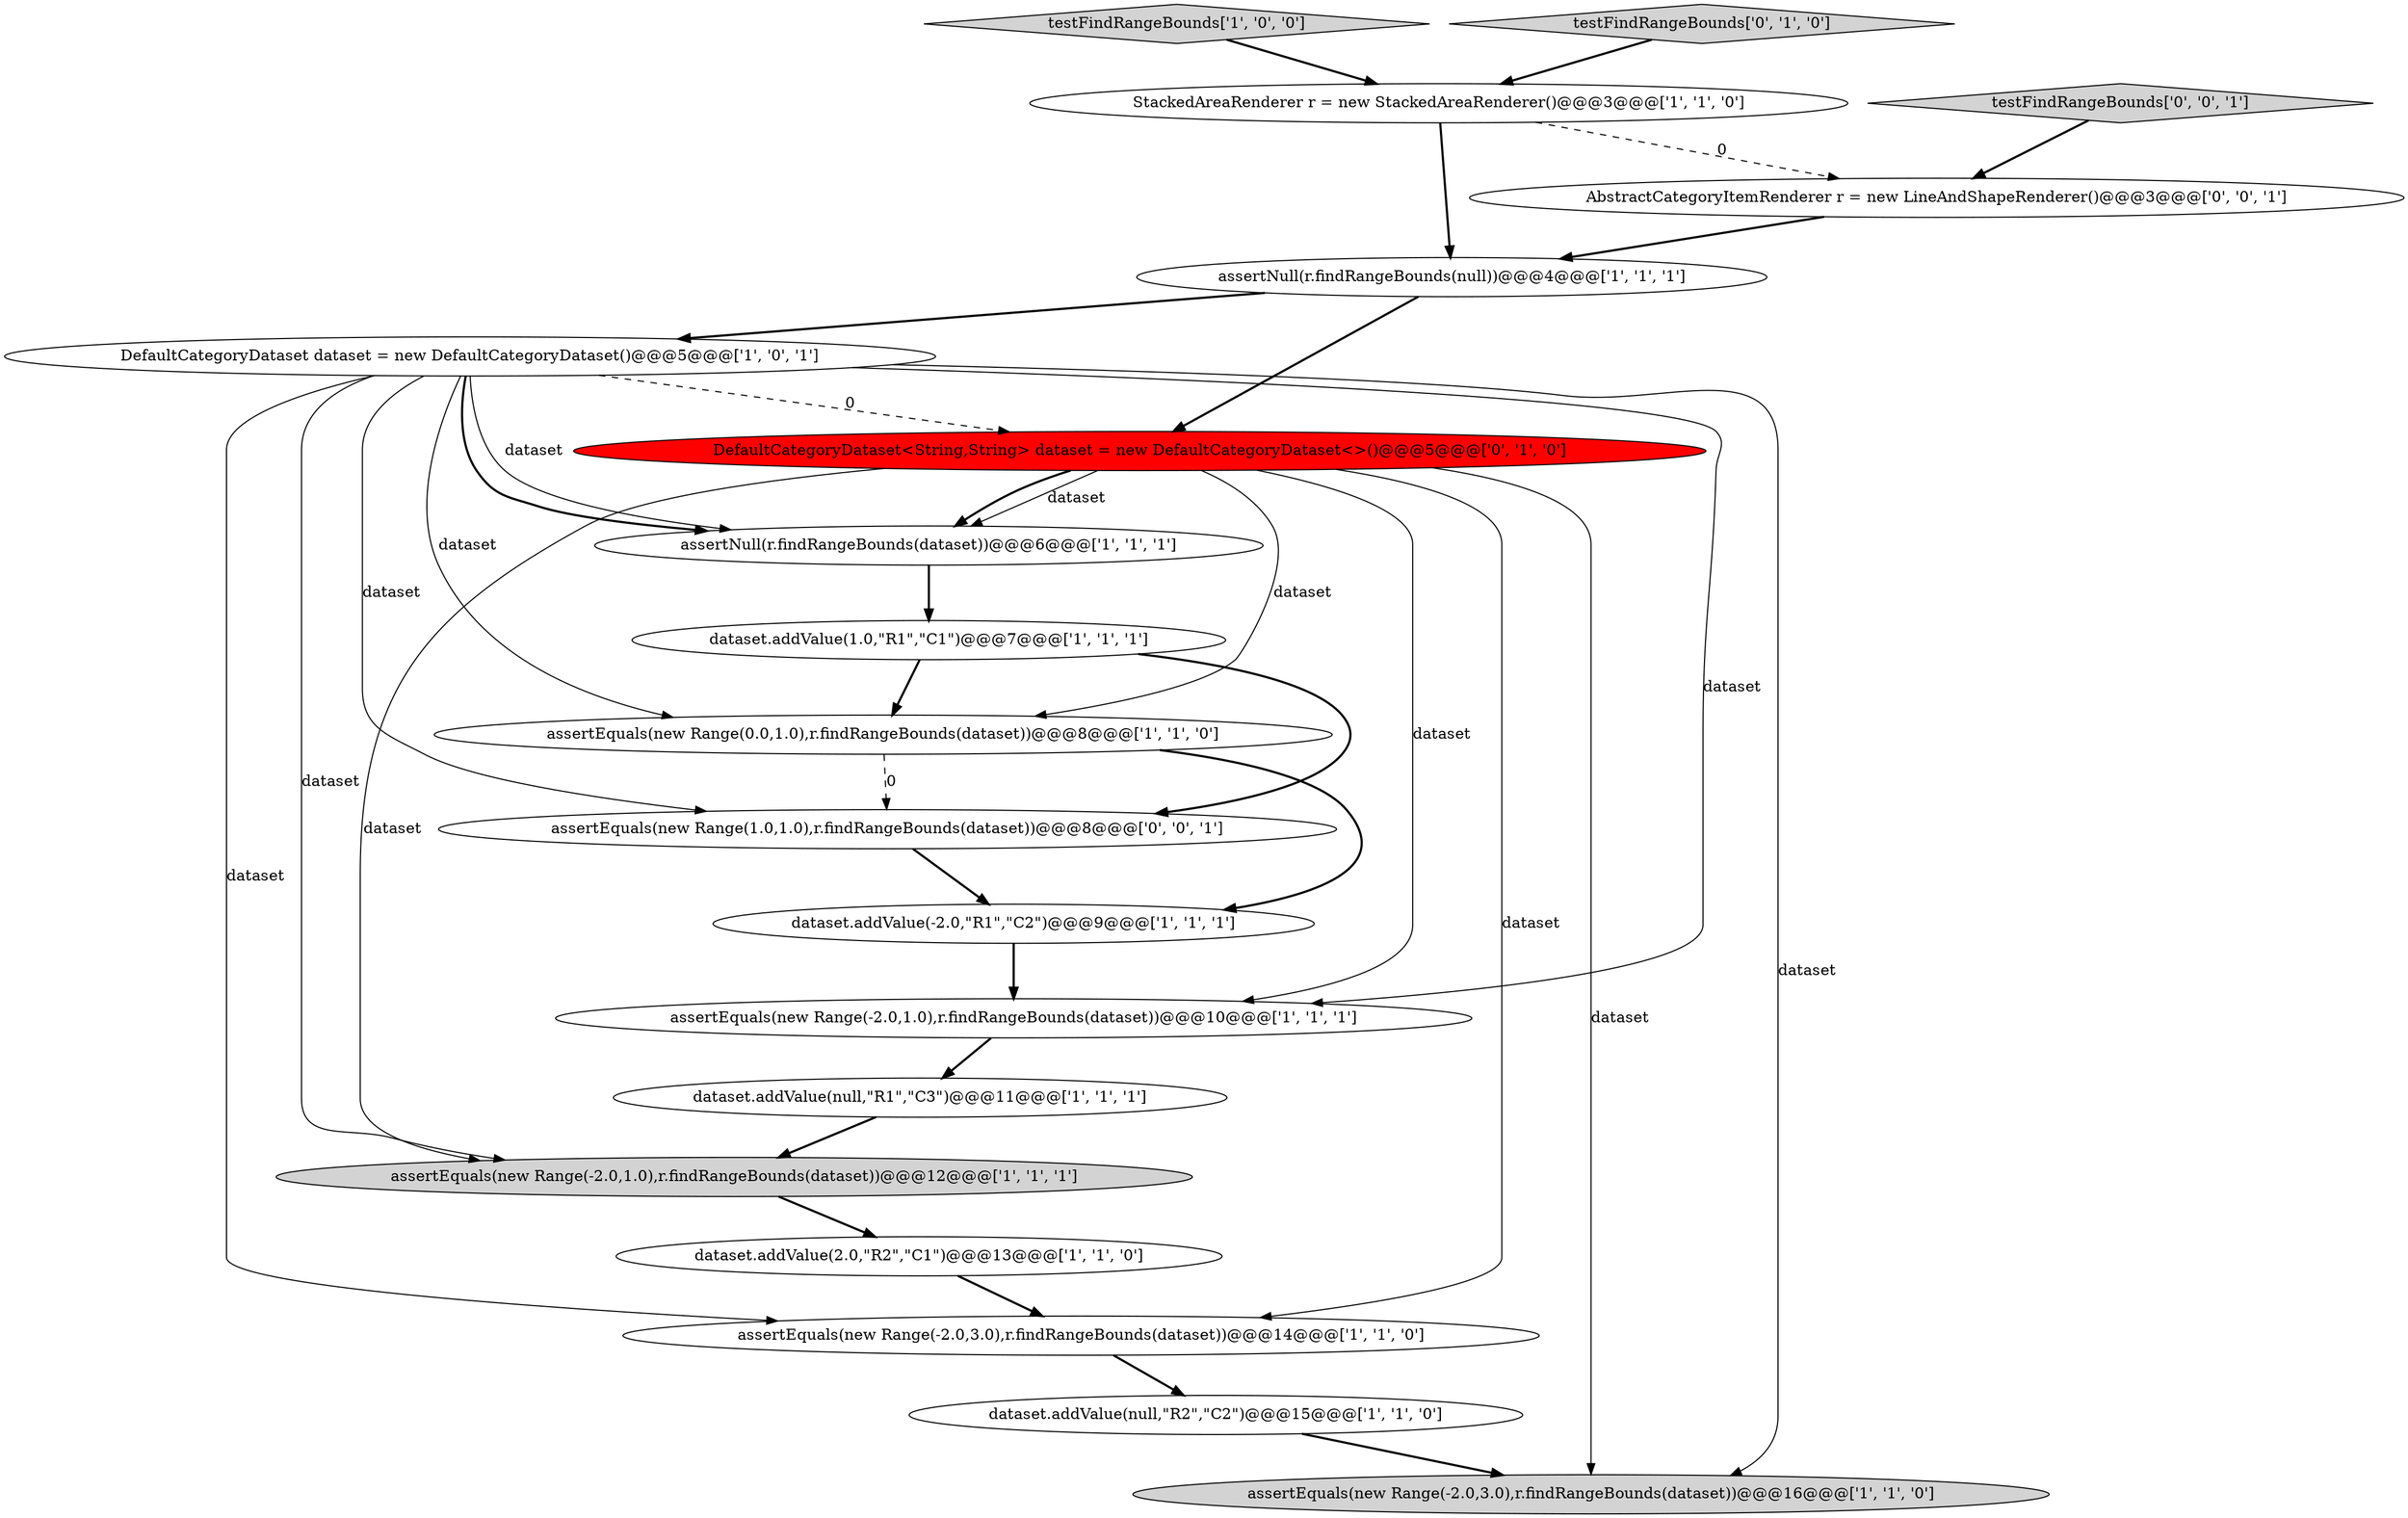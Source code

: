 digraph {
14 [style = filled, label = "DefaultCategoryDataset dataset = new DefaultCategoryDataset()@@@5@@@['1', '0', '1']", fillcolor = white, shape = ellipse image = "AAA0AAABBB1BBB"];
15 [style = filled, label = "DefaultCategoryDataset<String,String> dataset = new DefaultCategoryDataset<>()@@@5@@@['0', '1', '0']", fillcolor = red, shape = ellipse image = "AAA1AAABBB2BBB"];
1 [style = filled, label = "assertEquals(new Range(-2.0,3.0),r.findRangeBounds(dataset))@@@14@@@['1', '1', '0']", fillcolor = white, shape = ellipse image = "AAA0AAABBB1BBB"];
19 [style = filled, label = "testFindRangeBounds['0', '0', '1']", fillcolor = lightgray, shape = diamond image = "AAA0AAABBB3BBB"];
11 [style = filled, label = "assertNull(r.findRangeBounds(null))@@@4@@@['1', '1', '1']", fillcolor = white, shape = ellipse image = "AAA0AAABBB1BBB"];
3 [style = filled, label = "assertEquals(new Range(-2.0,3.0),r.findRangeBounds(dataset))@@@16@@@['1', '1', '0']", fillcolor = lightgray, shape = ellipse image = "AAA0AAABBB1BBB"];
5 [style = filled, label = "assertEquals(new Range(0.0,1.0),r.findRangeBounds(dataset))@@@8@@@['1', '1', '0']", fillcolor = white, shape = ellipse image = "AAA0AAABBB1BBB"];
12 [style = filled, label = "dataset.addValue(2.0,\"R2\",\"C1\")@@@13@@@['1', '1', '0']", fillcolor = white, shape = ellipse image = "AAA0AAABBB1BBB"];
7 [style = filled, label = "testFindRangeBounds['1', '0', '0']", fillcolor = lightgray, shape = diamond image = "AAA0AAABBB1BBB"];
13 [style = filled, label = "dataset.addValue(1.0,\"R1\",\"C1\")@@@7@@@['1', '1', '1']", fillcolor = white, shape = ellipse image = "AAA0AAABBB1BBB"];
8 [style = filled, label = "dataset.addValue(null,\"R2\",\"C2\")@@@15@@@['1', '1', '0']", fillcolor = white, shape = ellipse image = "AAA0AAABBB1BBB"];
10 [style = filled, label = "StackedAreaRenderer r = new StackedAreaRenderer()@@@3@@@['1', '1', '0']", fillcolor = white, shape = ellipse image = "AAA0AAABBB1BBB"];
17 [style = filled, label = "assertEquals(new Range(1.0,1.0),r.findRangeBounds(dataset))@@@8@@@['0', '0', '1']", fillcolor = white, shape = ellipse image = "AAA0AAABBB3BBB"];
16 [style = filled, label = "testFindRangeBounds['0', '1', '0']", fillcolor = lightgray, shape = diamond image = "AAA0AAABBB2BBB"];
18 [style = filled, label = "AbstractCategoryItemRenderer r = new LineAndShapeRenderer()@@@3@@@['0', '0', '1']", fillcolor = white, shape = ellipse image = "AAA0AAABBB3BBB"];
6 [style = filled, label = "assertEquals(new Range(-2.0,1.0),r.findRangeBounds(dataset))@@@12@@@['1', '1', '1']", fillcolor = lightgray, shape = ellipse image = "AAA0AAABBB1BBB"];
9 [style = filled, label = "assertEquals(new Range(-2.0,1.0),r.findRangeBounds(dataset))@@@10@@@['1', '1', '1']", fillcolor = white, shape = ellipse image = "AAA0AAABBB1BBB"];
4 [style = filled, label = "assertNull(r.findRangeBounds(dataset))@@@6@@@['1', '1', '1']", fillcolor = white, shape = ellipse image = "AAA0AAABBB1BBB"];
2 [style = filled, label = "dataset.addValue(-2.0,\"R1\",\"C2\")@@@9@@@['1', '1', '1']", fillcolor = white, shape = ellipse image = "AAA0AAABBB1BBB"];
0 [style = filled, label = "dataset.addValue(null,\"R1\",\"C3\")@@@11@@@['1', '1', '1']", fillcolor = white, shape = ellipse image = "AAA0AAABBB1BBB"];
14->6 [style = solid, label="dataset"];
19->18 [style = bold, label=""];
14->1 [style = solid, label="dataset"];
1->8 [style = bold, label=""];
9->0 [style = bold, label=""];
14->3 [style = solid, label="dataset"];
11->14 [style = bold, label=""];
0->6 [style = bold, label=""];
7->10 [style = bold, label=""];
16->10 [style = bold, label=""];
18->11 [style = bold, label=""];
8->3 [style = bold, label=""];
4->13 [style = bold, label=""];
14->9 [style = solid, label="dataset"];
2->9 [style = bold, label=""];
12->1 [style = bold, label=""];
14->5 [style = solid, label="dataset"];
14->15 [style = dashed, label="0"];
14->17 [style = solid, label="dataset"];
11->15 [style = bold, label=""];
15->5 [style = solid, label="dataset"];
15->3 [style = solid, label="dataset"];
13->17 [style = bold, label=""];
5->2 [style = bold, label=""];
15->4 [style = solid, label="dataset"];
15->9 [style = solid, label="dataset"];
14->4 [style = solid, label="dataset"];
5->17 [style = dashed, label="0"];
17->2 [style = bold, label=""];
15->4 [style = bold, label=""];
15->1 [style = solid, label="dataset"];
13->5 [style = bold, label=""];
15->6 [style = solid, label="dataset"];
10->18 [style = dashed, label="0"];
14->4 [style = bold, label=""];
10->11 [style = bold, label=""];
6->12 [style = bold, label=""];
}
